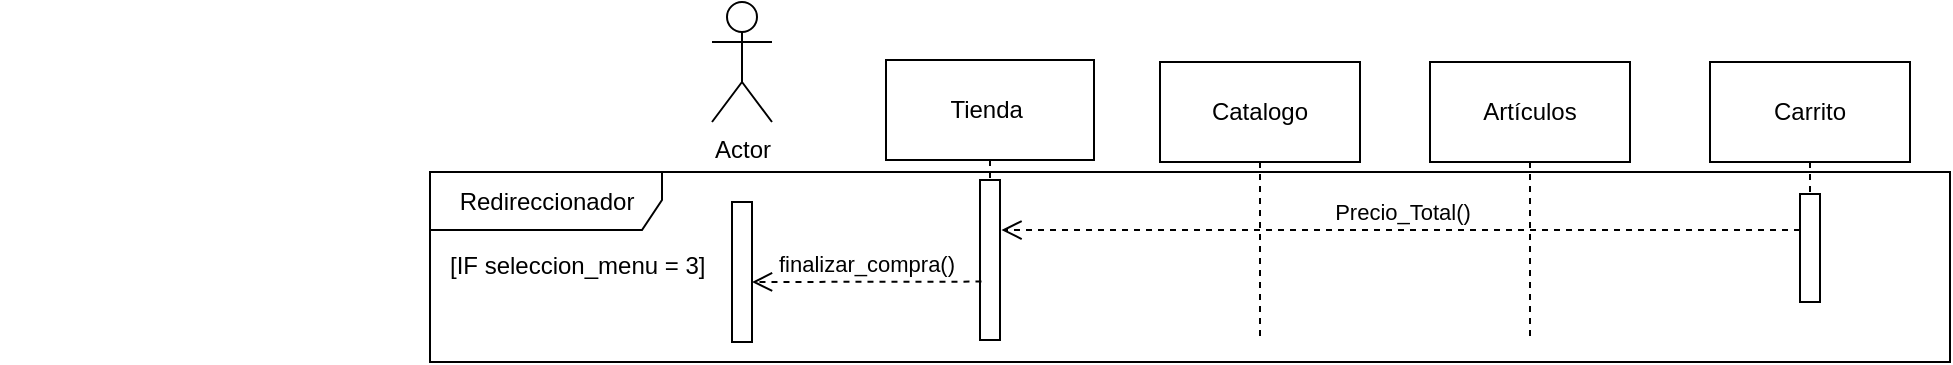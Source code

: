 <mxfile>
    <diagram id="iu8UTEItTF_XXB0HUZB4" name="Page-1">
        <mxGraphModel dx="1685" dy="467" grid="1" gridSize="10" guides="1" tooltips="1" connect="1" arrows="1" fold="1" page="1" pageScale="1" pageWidth="850" pageHeight="1100" math="0" shadow="0">
            <root>
                <mxCell id="0"/>
                <mxCell id="1" parent="0"/>
                <mxCell id="2" value="Actor" style="shape=umlActor;verticalLabelPosition=bottom;verticalAlign=top;html=1;" parent="1" vertex="1">
                    <mxGeometry x="101" y="20" width="30" height="60" as="geometry"/>
                </mxCell>
                <mxCell id="7" value="Tienda&amp;nbsp;" style="shape=umlLifeline;perimeter=lifelinePerimeter;whiteSpace=wrap;html=1;container=1;collapsible=0;recursiveResize=0;outlineConnect=0;size=50;" parent="1" vertex="1">
                    <mxGeometry x="188" y="49" width="104" height="131" as="geometry"/>
                </mxCell>
                <mxCell id="122" value="" style="html=1;points=[];perimeter=orthogonalPerimeter;" parent="7" vertex="1">
                    <mxGeometry x="47" y="60" width="10" height="80" as="geometry"/>
                </mxCell>
                <mxCell id="8" value="Carrito" style="shape=umlLifeline;perimeter=lifelinePerimeter;whiteSpace=wrap;html=1;container=1;collapsible=0;recursiveResize=0;outlineConnect=0;size=50;" parent="1" vertex="1">
                    <mxGeometry x="600" y="50" width="100" height="120" as="geometry"/>
                </mxCell>
                <mxCell id="129" value="" style="html=1;points=[];perimeter=orthogonalPerimeter;" parent="8" vertex="1">
                    <mxGeometry x="45" y="66" width="10" height="54" as="geometry"/>
                </mxCell>
                <mxCell id="9" value="Catalogo" style="shape=umlLifeline;perimeter=lifelinePerimeter;whiteSpace=wrap;html=1;container=1;collapsible=0;recursiveResize=0;outlineConnect=0;size=50;" parent="1" vertex="1">
                    <mxGeometry x="325" y="50" width="100" height="140" as="geometry"/>
                </mxCell>
                <mxCell id="10" value="Artículos" style="shape=umlLifeline;perimeter=lifelinePerimeter;whiteSpace=wrap;html=1;container=1;collapsible=0;recursiveResize=0;outlineConnect=0;size=50;" parent="1" vertex="1">
                    <mxGeometry x="460" y="50" width="100" height="140" as="geometry"/>
                </mxCell>
                <mxCell id="11" value="" style="shape=umlLifeline;perimeter=lifelinePerimeter;whiteSpace=wrap;html=1;container=0;collapsible=0;recursiveResize=0;outlineConnect=0;size=0;" parent="1" vertex="1">
                    <mxGeometry x="-254" y="120" width="740" height="70" as="geometry"/>
                </mxCell>
                <mxCell id="126" value="" style="html=1;points=[];perimeter=orthogonalPerimeter;" parent="1" vertex="1">
                    <mxGeometry x="111" y="120" width="10" height="70" as="geometry"/>
                </mxCell>
                <mxCell id="78" value="Redireccionador" style="shape=umlFrame;tabWidth=110;tabHeight=30;tabPosition=left;html=1;boundedLbl=1;labelInHeader=1;width=116;height=29;movable=1;resizable=1;rotatable=1;deletable=1;editable=1;connectable=1;" parent="1" vertex="1">
                    <mxGeometry x="-40" y="105" width="760" height="95" as="geometry"/>
                </mxCell>
                <mxCell id="79" value="[IF seleccion_menu = 3]" style="text" parent="78" vertex="1">
                    <mxGeometry width="100" height="20" relative="1" as="geometry">
                        <mxPoint x="8" y="33" as="offset"/>
                    </mxGeometry>
                </mxCell>
                <mxCell id="131" value="Precio_Total()" style="html=1;verticalAlign=bottom;endArrow=open;dashed=1;endSize=8;entryX=1.074;entryY=0.313;entryDx=0;entryDy=0;entryPerimeter=0;" parent="1" source="129" target="122" edge="1">
                    <mxGeometry relative="1" as="geometry">
                        <mxPoint x="230" y="150" as="sourcePoint"/>
                        <mxPoint x="380" y="136" as="targetPoint"/>
                    </mxGeometry>
                </mxCell>
                <mxCell id="132" value="finalizar_compra()" style="html=1;verticalAlign=bottom;endArrow=open;dashed=1;endSize=8;exitX=0.074;exitY=0.635;exitDx=0;exitDy=0;exitPerimeter=0;entryX=1.238;entryY=0.188;entryDx=0;entryDy=0;entryPerimeter=0;" parent="1" source="122" edge="1">
                    <mxGeometry relative="1" as="geometry">
                        <mxPoint x="520.05" y="160.825" as="sourcePoint"/>
                        <mxPoint x="121.0" y="160.0" as="targetPoint"/>
                    </mxGeometry>
                </mxCell>
            </root>
        </mxGraphModel>
    </diagram>
</mxfile>